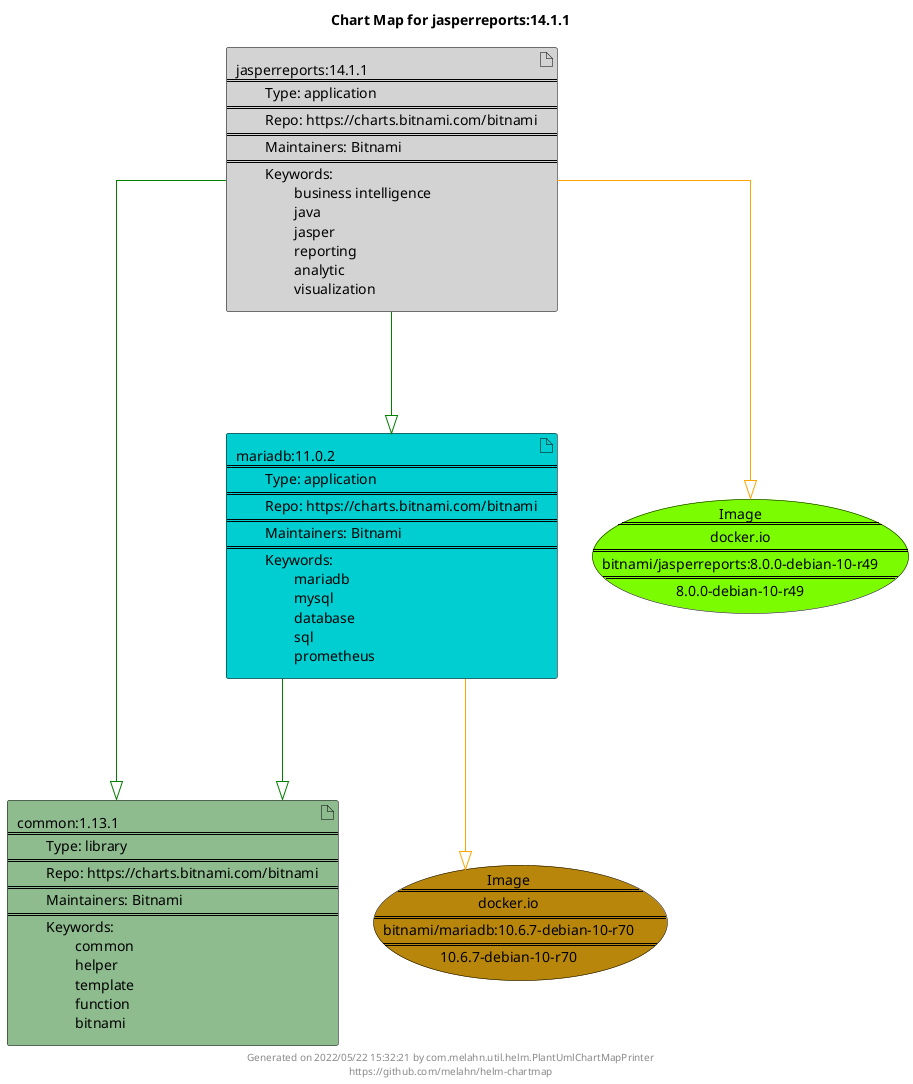 @startuml
skinparam linetype ortho
skinparam backgroundColor white
skinparam usecaseBorderColor black
skinparam usecaseArrowColor LightSlateGray
skinparam artifactBorderColor black
skinparam artifactArrowColor LightSlateGray

title Chart Map for jasperreports:14.1.1

'There are 3 referenced Helm Charts
artifact "common:1.13.1\n====\n\tType: library\n====\n\tRepo: https://charts.bitnami.com/bitnami\n====\n\tMaintainers: Bitnami\n====\n\tKeywords: \n\t\tcommon\n\t\thelper\n\t\ttemplate\n\t\tfunction\n\t\tbitnami" as common_1_13_1 #DarkSeaGreen
artifact "mariadb:11.0.2\n====\n\tType: application\n====\n\tRepo: https://charts.bitnami.com/bitnami\n====\n\tMaintainers: Bitnami\n====\n\tKeywords: \n\t\tmariadb\n\t\tmysql\n\t\tdatabase\n\t\tsql\n\t\tprometheus" as mariadb_11_0_2 #DarkTurquoise
artifact "jasperreports:14.1.1\n====\n\tType: application\n====\n\tRepo: https://charts.bitnami.com/bitnami\n====\n\tMaintainers: Bitnami\n====\n\tKeywords: \n\t\tbusiness intelligence\n\t\tjava\n\t\tjasper\n\t\treporting\n\t\tanalytic\n\t\tvisualization" as jasperreports_14_1_1 #LightGrey

'There are 2 referenced Docker Images
usecase "Image\n====\ndocker.io\n====\nbitnami/jasperreports:8.0.0-debian-10-r49\n====\n8.0.0-debian-10-r49" as docker_io_bitnami_jasperreports_8_0_0_debian_10_r49 #LawnGreen
usecase "Image\n====\ndocker.io\n====\nbitnami/mariadb:10.6.7-debian-10-r70\n====\n10.6.7-debian-10-r70" as docker_io_bitnami_mariadb_10_6_7_debian_10_r70 #DarkGoldenRod

'Chart Dependencies
jasperreports_14_1_1--[#green]-|>mariadb_11_0_2
mariadb_11_0_2--[#green]-|>common_1_13_1
jasperreports_14_1_1--[#green]-|>common_1_13_1
mariadb_11_0_2--[#orange]-|>docker_io_bitnami_mariadb_10_6_7_debian_10_r70
jasperreports_14_1_1--[#orange]-|>docker_io_bitnami_jasperreports_8_0_0_debian_10_r49

center footer Generated on 2022/05/22 15:32:21 by com.melahn.util.helm.PlantUmlChartMapPrinter\nhttps://github.com/melahn/helm-chartmap
@enduml
